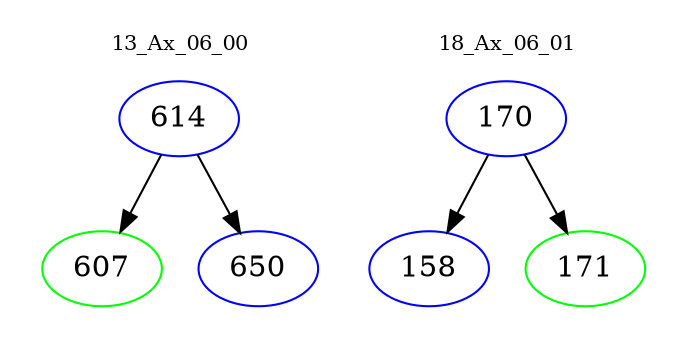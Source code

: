 digraph{
subgraph cluster_0 {
color = white
label = "13_Ax_06_00";
fontsize=10;
T0_614 [label="614", color="blue"]
T0_614 -> T0_607 [color="black"]
T0_607 [label="607", color="green"]
T0_614 -> T0_650 [color="black"]
T0_650 [label="650", color="blue"]
}
subgraph cluster_1 {
color = white
label = "18_Ax_06_01";
fontsize=10;
T1_170 [label="170", color="blue"]
T1_170 -> T1_158 [color="black"]
T1_158 [label="158", color="blue"]
T1_170 -> T1_171 [color="black"]
T1_171 [label="171", color="green"]
}
}
